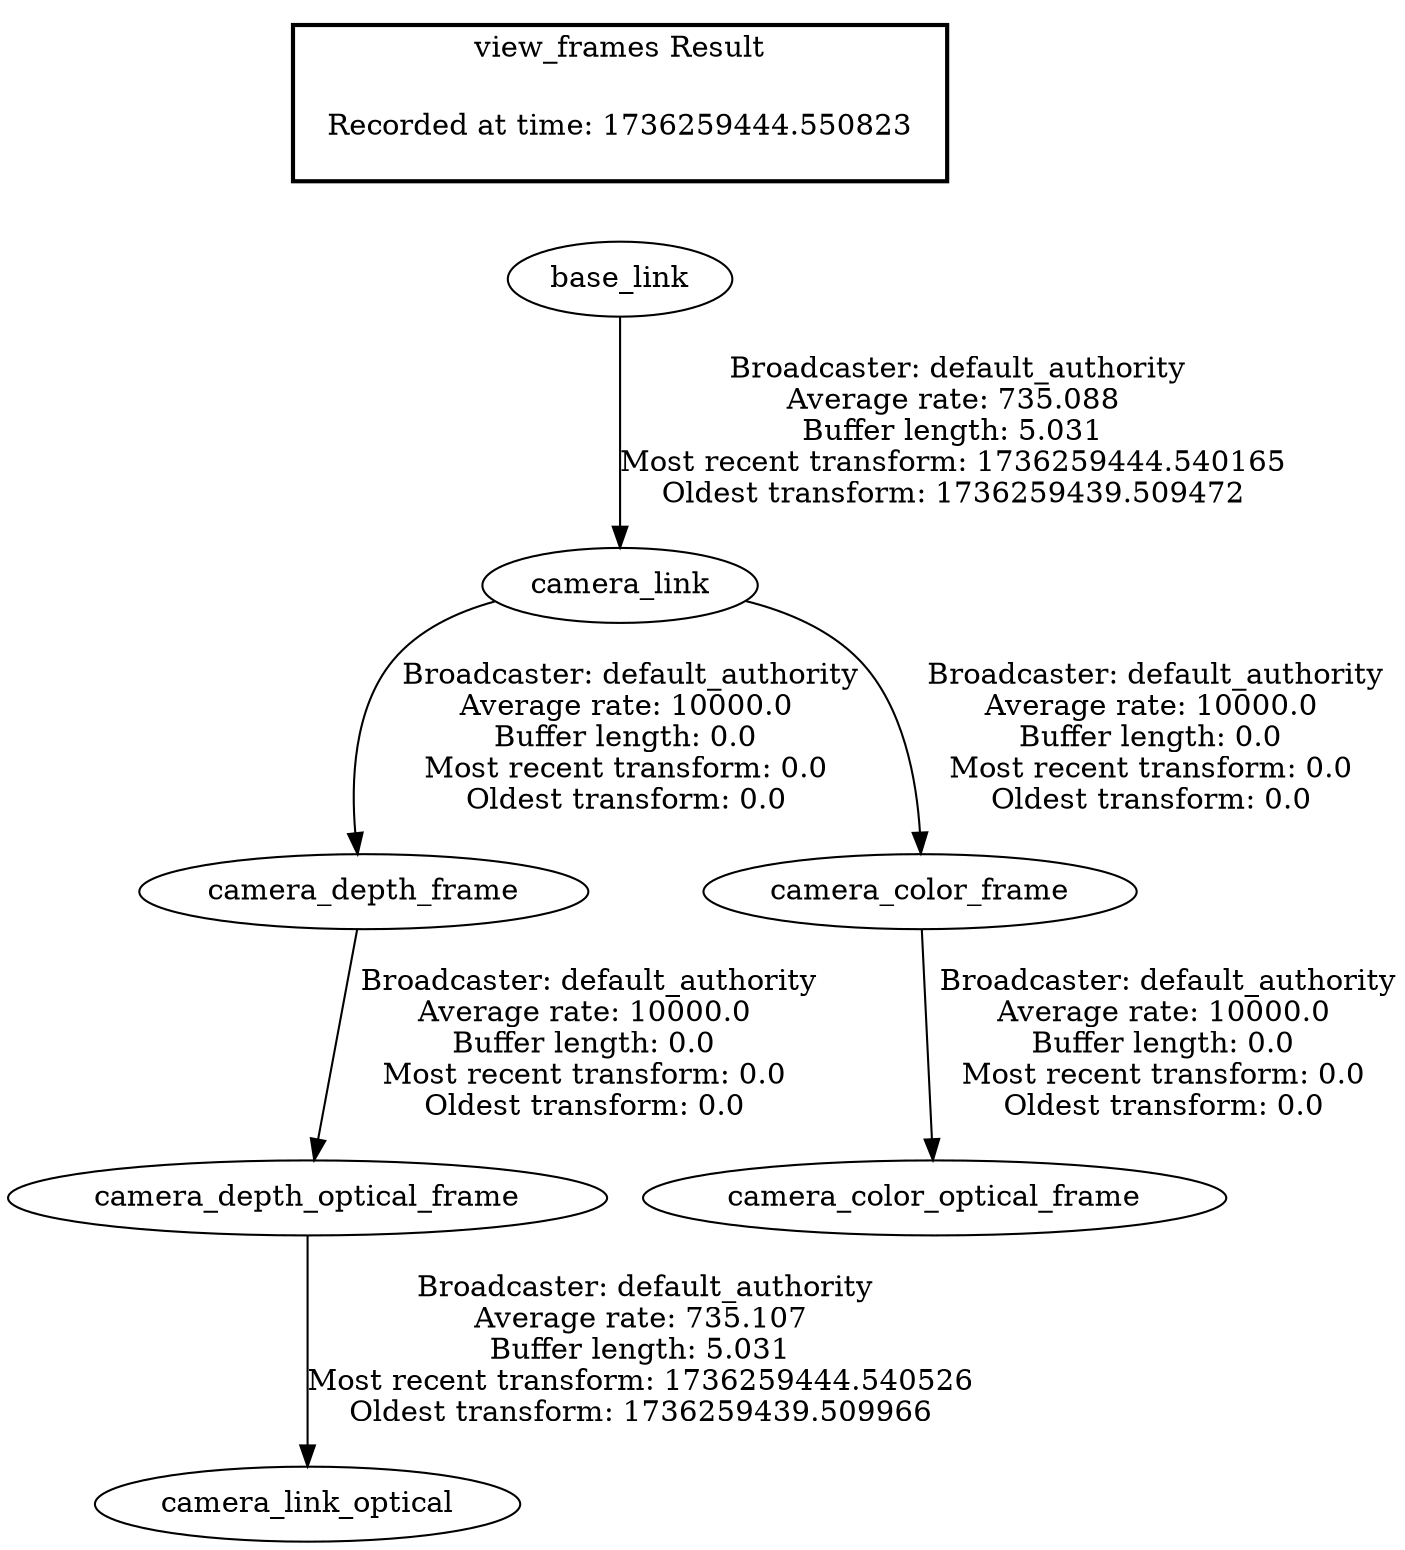 digraph G {
"base_link" -> "camera_link"[label=" Broadcaster: default_authority\nAverage rate: 735.088\nBuffer length: 5.031\nMost recent transform: 1736259444.540165\nOldest transform: 1736259439.509472\n"];
"camera_link" -> "camera_depth_frame"[label=" Broadcaster: default_authority\nAverage rate: 10000.0\nBuffer length: 0.0\nMost recent transform: 0.0\nOldest transform: 0.0\n"];
"camera_depth_frame" -> "camera_depth_optical_frame"[label=" Broadcaster: default_authority\nAverage rate: 10000.0\nBuffer length: 0.0\nMost recent transform: 0.0\nOldest transform: 0.0\n"];
"camera_link" -> "camera_color_frame"[label=" Broadcaster: default_authority\nAverage rate: 10000.0\nBuffer length: 0.0\nMost recent transform: 0.0\nOldest transform: 0.0\n"];
"camera_color_frame" -> "camera_color_optical_frame"[label=" Broadcaster: default_authority\nAverage rate: 10000.0\nBuffer length: 0.0\nMost recent transform: 0.0\nOldest transform: 0.0\n"];
"camera_depth_optical_frame" -> "camera_link_optical"[label=" Broadcaster: default_authority\nAverage rate: 735.107\nBuffer length: 5.031\nMost recent transform: 1736259444.540526\nOldest transform: 1736259439.509966\n"];
edge [style=invis];
 subgraph cluster_legend { style=bold; color=black; label ="view_frames Result";
"Recorded at time: 1736259444.550823"[ shape=plaintext ] ;
}->"base_link";
}